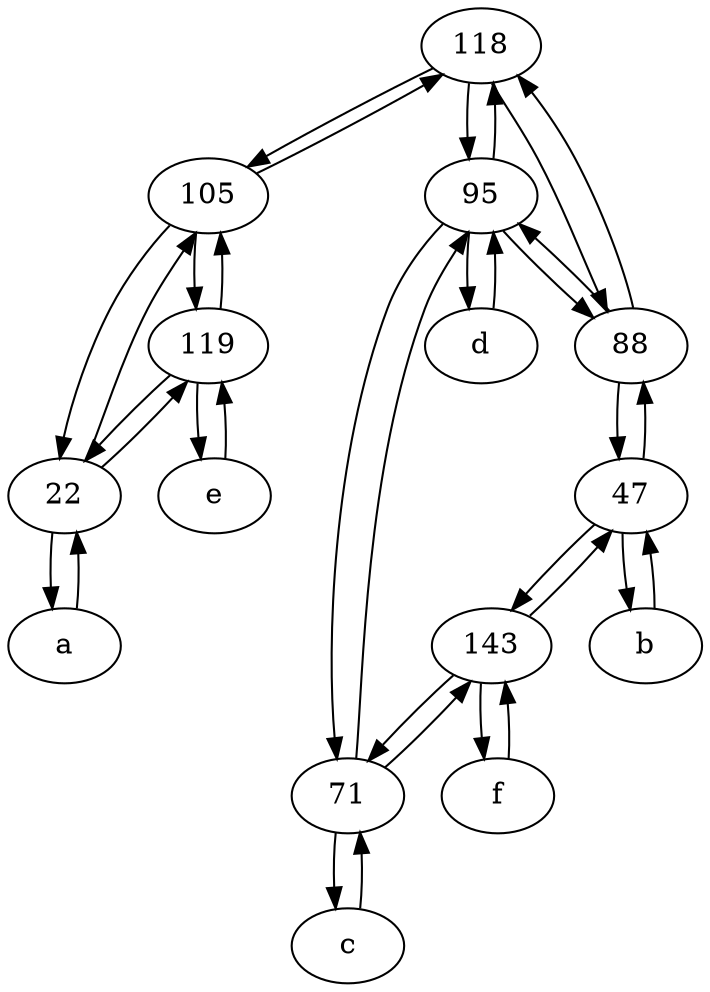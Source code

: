 digraph  {
	118;
	22;
	e [pos="30,50!"];
	a [pos="40,10!"];
	105;
	95;
	47;
	71;
	143;
	d [pos="20,30!"];
	88;
	b [pos="50,20!"];
	c [pos="20,10!"];
	f [pos="15,45!"];
	119;
	c -> 71;
	22 -> 105;
	71 -> 95;
	143 -> 47;
	95 -> d;
	119 -> 105;
	a -> 22;
	119 -> e;
	118 -> 88;
	88 -> 118;
	143 -> 71;
	71 -> c;
	143 -> f;
	f -> 143;
	88 -> 95;
	105 -> 22;
	105 -> 118;
	95 -> 88;
	88 -> 47;
	47 -> b;
	118 -> 95;
	b -> 47;
	47 -> 88;
	118 -> 105;
	e -> 119;
	47 -> 143;
	95 -> 71;
	22 -> 119;
	d -> 95;
	95 -> 118;
	105 -> 119;
	22 -> a;
	71 -> 143;
	119 -> 22;

	}